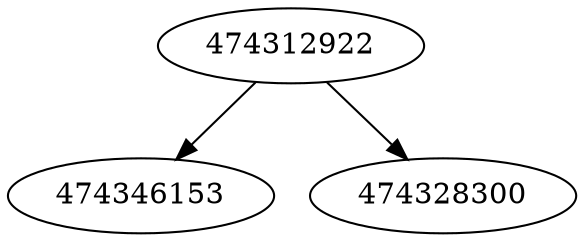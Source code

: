 strict digraph  {
474346153;
474312922;
474328300;
474312922 -> 474328300;
474312922 -> 474346153;
}
